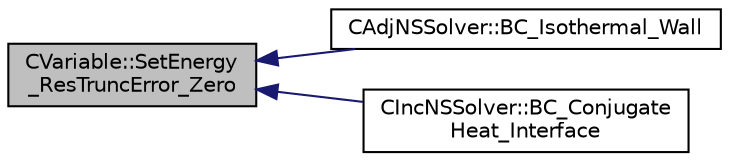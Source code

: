 digraph "CVariable::SetEnergy_ResTruncError_Zero"
{
  edge [fontname="Helvetica",fontsize="10",labelfontname="Helvetica",labelfontsize="10"];
  node [fontname="Helvetica",fontsize="10",shape=record];
  rankdir="LR";
  Node4725 [label="CVariable::SetEnergy\l_ResTruncError_Zero",height=0.2,width=0.4,color="black", fillcolor="grey75", style="filled", fontcolor="black"];
  Node4725 -> Node4726 [dir="back",color="midnightblue",fontsize="10",style="solid",fontname="Helvetica"];
  Node4726 [label="CAdjNSSolver::BC_Isothermal_Wall",height=0.2,width=0.4,color="black", fillcolor="white", style="filled",URL="$class_c_adj_n_s_solver.html#a20cd2fa256386da7791e11f40b701003",tooltip="Impose via the residual or brute force the Navier-Stokes adjoint boundary condition (heat flux)..."];
  Node4725 -> Node4727 [dir="back",color="midnightblue",fontsize="10",style="solid",fontname="Helvetica"];
  Node4727 [label="CIncNSSolver::BC_Conjugate\lHeat_Interface",height=0.2,width=0.4,color="black", fillcolor="white", style="filled",URL="$class_c_inc_n_s_solver.html#a63488a5dc1ba150b2b0d74b389c9cfa7",tooltip="Impose the (received) conjugate heat variables. "];
}
